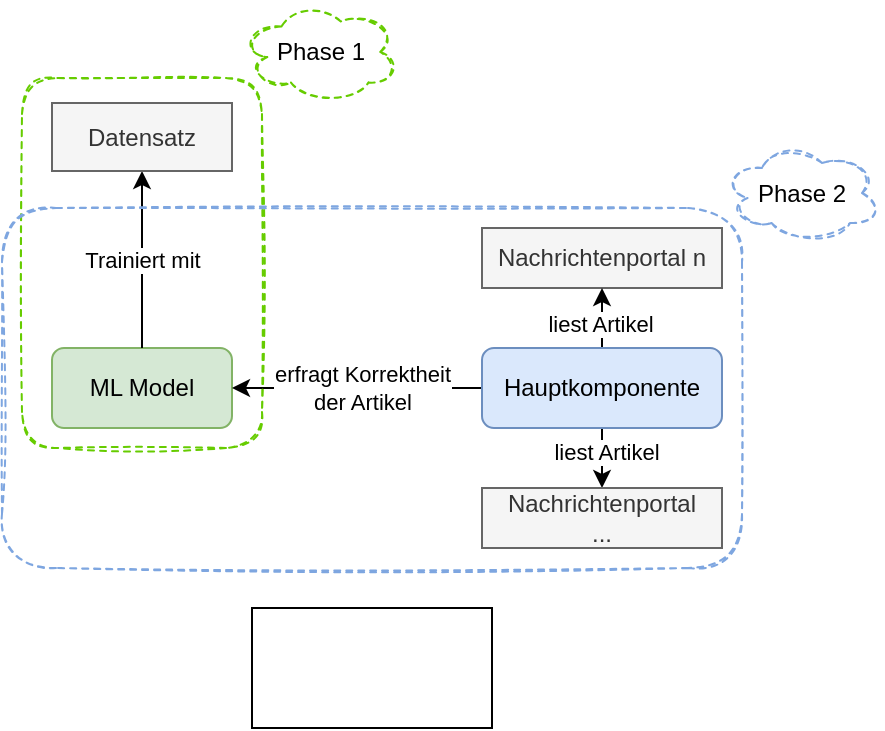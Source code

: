 <mxfile version="15.8.7" type="device"><diagram id="c8RpMnSrZWMwVPLbbq28" name="Seite-1"><mxGraphModel dx="763" dy="688" grid="1" gridSize="10" guides="1" tooltips="1" connect="1" arrows="1" fold="1" page="1" pageScale="1" pageWidth="827" pageHeight="1169" math="0" shadow="0"><root><mxCell id="0"/><mxCell id="1" parent="0"/><mxCell id="qrE1pXAuewBWfjNbui1V-1" value="ML Model" style="rounded=1;whiteSpace=wrap;html=1;fillColor=#d5e8d4;strokeColor=#82b366;" parent="1" vertex="1"><mxGeometry x="205" y="230" width="90" height="40" as="geometry"/></mxCell><mxCell id="qrE1pXAuewBWfjNbui1V-2" value="Nachrichtenportal n" style="rounded=0;whiteSpace=wrap;html=1;fillColor=#f5f5f5;fontColor=#333333;strokeColor=#666666;" parent="1" vertex="1"><mxGeometry x="420" y="170" width="120" height="30" as="geometry"/></mxCell><mxCell id="qrE1pXAuewBWfjNbui1V-5" style="edgeStyle=orthogonalEdgeStyle;rounded=0;orthogonalLoop=1;jettySize=auto;html=1;exitX=0.5;exitY=1;exitDx=0;exitDy=0;entryX=0.5;entryY=0;entryDx=0;entryDy=0;startArrow=classic;startFill=1;endArrow=none;endFill=0;" parent="1" source="qrE1pXAuewBWfjNbui1V-3" target="qrE1pXAuewBWfjNbui1V-1" edge="1"><mxGeometry relative="1" as="geometry"/></mxCell><mxCell id="qrE1pXAuewBWfjNbui1V-6" value="Trainiert mit" style="edgeLabel;html=1;align=center;verticalAlign=middle;resizable=0;points=[];" parent="qrE1pXAuewBWfjNbui1V-5" vertex="1" connectable="0"><mxGeometry x="-0.182" y="2" relative="1" as="geometry"><mxPoint x="-2" y="8" as="offset"/></mxGeometry></mxCell><mxCell id="qrE1pXAuewBWfjNbui1V-3" value="Datensatz" style="rounded=0;whiteSpace=wrap;html=1;fillColor=#f5f5f5;fontColor=#333333;strokeColor=#666666;" parent="1" vertex="1"><mxGeometry x="205" y="107.5" width="90" height="34" as="geometry"/></mxCell><mxCell id="qrE1pXAuewBWfjNbui1V-7" style="edgeStyle=orthogonalEdgeStyle;rounded=0;orthogonalLoop=1;jettySize=auto;html=1;exitX=0;exitY=0.5;exitDx=0;exitDy=0;entryX=1;entryY=0.5;entryDx=0;entryDy=0;" parent="1" source="qrE1pXAuewBWfjNbui1V-4" target="qrE1pXAuewBWfjNbui1V-1" edge="1"><mxGeometry relative="1" as="geometry"/></mxCell><mxCell id="qrE1pXAuewBWfjNbui1V-8" value="erfragt Korrektheit&lt;br&gt;der Artikel" style="edgeLabel;html=1;align=center;verticalAlign=middle;resizable=0;points=[];" parent="qrE1pXAuewBWfjNbui1V-7" vertex="1" connectable="0"><mxGeometry x="0.061" y="-1" relative="1" as="geometry"><mxPoint x="6" y="1" as="offset"/></mxGeometry></mxCell><mxCell id="OY8eOk-uBUBqTC65_mvy-1" style="edgeStyle=orthogonalEdgeStyle;rounded=0;orthogonalLoop=1;jettySize=auto;html=1;exitX=0.5;exitY=0;exitDx=0;exitDy=0;entryX=0.5;entryY=1;entryDx=0;entryDy=0;" edge="1" parent="1" source="qrE1pXAuewBWfjNbui1V-4" target="qrE1pXAuewBWfjNbui1V-2"><mxGeometry relative="1" as="geometry"/></mxCell><mxCell id="OY8eOk-uBUBqTC65_mvy-2" value="liest Artikel" style="edgeLabel;html=1;align=center;verticalAlign=middle;resizable=0;points=[];" vertex="1" connectable="0" parent="OY8eOk-uBUBqTC65_mvy-1"><mxGeometry x="-0.156" y="1" relative="1" as="geometry"><mxPoint as="offset"/></mxGeometry></mxCell><mxCell id="OY8eOk-uBUBqTC65_mvy-4" style="edgeStyle=orthogonalEdgeStyle;rounded=0;orthogonalLoop=1;jettySize=auto;html=1;exitX=0.5;exitY=1;exitDx=0;exitDy=0;entryX=0.5;entryY=0;entryDx=0;entryDy=0;" edge="1" parent="1" source="qrE1pXAuewBWfjNbui1V-4" target="OY8eOk-uBUBqTC65_mvy-3"><mxGeometry relative="1" as="geometry"/></mxCell><mxCell id="OY8eOk-uBUBqTC65_mvy-5" value="liest Artikel" style="edgeLabel;html=1;align=center;verticalAlign=middle;resizable=0;points=[];" vertex="1" connectable="0" parent="OY8eOk-uBUBqTC65_mvy-4"><mxGeometry x="-0.217" y="2" relative="1" as="geometry"><mxPoint as="offset"/></mxGeometry></mxCell><mxCell id="qrE1pXAuewBWfjNbui1V-4" value="Hauptkomponente" style="rounded=1;whiteSpace=wrap;html=1;fillColor=#dae8fc;strokeColor=#6c8ebf;" parent="1" vertex="1"><mxGeometry x="420" y="230" width="120" height="40" as="geometry"/></mxCell><mxCell id="qrE1pXAuewBWfjNbui1V-12" value="" style="rounded=1;whiteSpace=wrap;html=1;rotation=90;fillColor=none;dashed=1;sketch=1;strokeColor=#66CC00;" parent="1" vertex="1"><mxGeometry x="157.5" y="127.5" width="185" height="120" as="geometry"/></mxCell><mxCell id="qrE1pXAuewBWfjNbui1V-13" value="" style="rounded=1;whiteSpace=wrap;html=1;dashed=1;sketch=1;fillColor=none;strokeColor=#7EA6E0;" parent="1" vertex="1"><mxGeometry x="180" y="160" width="370" height="180" as="geometry"/></mxCell><mxCell id="qrE1pXAuewBWfjNbui1V-14" value="Phase 1" style="ellipse;shape=cloud;whiteSpace=wrap;html=1;dashed=1;sketch=1;strokeColor=#66CC00;fillColor=none;" parent="1" vertex="1"><mxGeometry x="300" y="56.5" width="79" height="51" as="geometry"/></mxCell><mxCell id="qrE1pXAuewBWfjNbui1V-15" value="Phase 2" style="ellipse;shape=cloud;whiteSpace=wrap;html=1;dashed=1;sketch=1;strokeColor=#7EA6E0;fillColor=none;" parent="1" vertex="1"><mxGeometry x="540" y="127.5" width="80" height="50" as="geometry"/></mxCell><mxCell id="OY8eOk-uBUBqTC65_mvy-3" value="Nachrichtenportal &lt;br&gt;..." style="rounded=0;whiteSpace=wrap;html=1;fillColor=#f5f5f5;fontColor=#333333;strokeColor=#666666;" vertex="1" parent="1"><mxGeometry x="420" y="300" width="120" height="30" as="geometry"/></mxCell><mxCell id="OY8eOk-uBUBqTC65_mvy-10" value="" style="rounded=0;whiteSpace=wrap;html=1;sketch=0;" vertex="1" parent="1"><mxGeometry x="305" y="360" width="120" height="60" as="geometry"/></mxCell></root></mxGraphModel></diagram></mxfile>